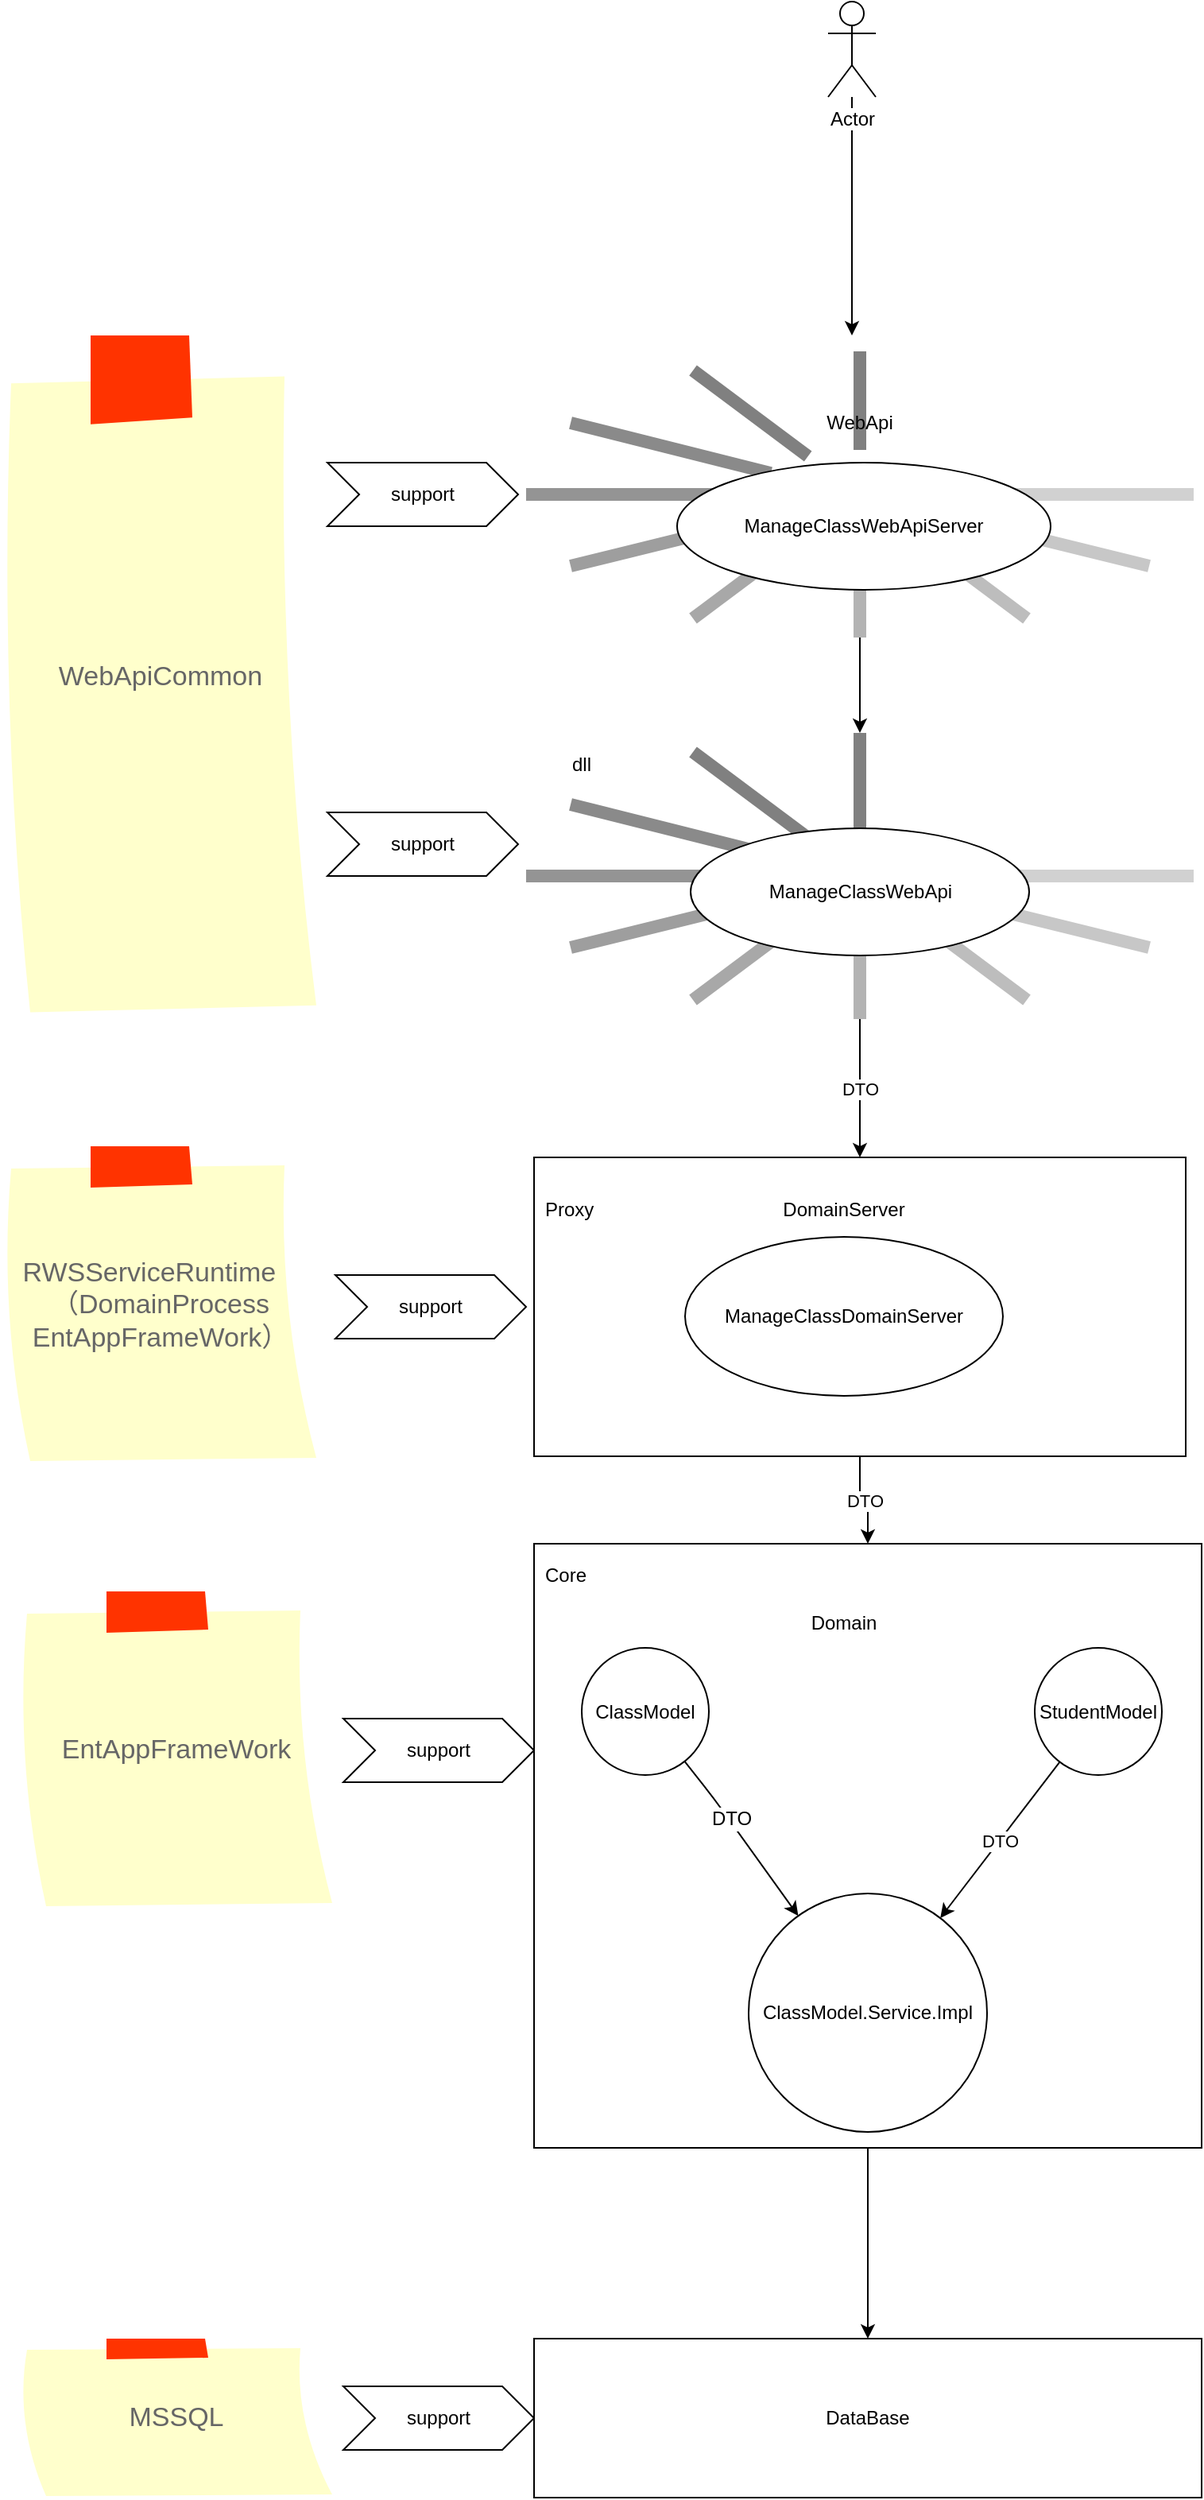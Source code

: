 <mxfile version="12.2.4" pages="1"><diagram id="IvSuu2Yqsai_SxCcSPie" name="Page-1"><mxGraphModel dx="1540" dy="2803" grid="1" gridSize="10" guides="1" tooltips="1" connect="1" arrows="1" fold="1" page="1" pageScale="1" pageWidth="827" pageHeight="1169" math="0" shadow="0"><root><mxCell id="0"/><mxCell id="1" parent="0"/><mxCell id="23" style="edgeStyle=orthogonalEdgeStyle;rounded=0;orthogonalLoop=1;jettySize=auto;html=1;" parent="1" source="14" target="16" edge="1"><mxGeometry relative="1" as="geometry"/></mxCell><mxCell id="14" value="" style="rounded=0;whiteSpace=wrap;html=1;" parent="1" vertex="1"><mxGeometry x="305" y="-650" width="420" height="380" as="geometry"/></mxCell><mxCell id="10" value="StudentModel" style="ellipse;whiteSpace=wrap;html=1;aspect=fixed;" parent="1" vertex="1"><mxGeometry x="620" y="-584.5" width="80" height="80" as="geometry"/></mxCell><mxCell id="6" value="ClassModel" style="ellipse;whiteSpace=wrap;html=1;aspect=fixed;" parent="1" vertex="1"><mxGeometry x="335" y="-584.5" width="80" height="80" as="geometry"/></mxCell><mxCell id="15" value="Domain&lt;br&gt;" style="text;html=1;strokeColor=none;fillColor=none;align=center;verticalAlign=middle;whiteSpace=wrap;rounded=0;" parent="1" vertex="1"><mxGeometry x="480" y="-610" width="40" height="20" as="geometry"/></mxCell><mxCell id="16" value="DataBase" style="rounded=0;whiteSpace=wrap;html=1;" parent="1" vertex="1"><mxGeometry x="305" y="-150" width="420" height="100" as="geometry"/></mxCell><mxCell id="19" value="ClassModel.Service.Impl&lt;br&gt;" style="ellipse;whiteSpace=wrap;html=1;aspect=fixed;" parent="1" vertex="1"><mxGeometry x="440" y="-430" width="150" height="150" as="geometry"/></mxCell><mxCell id="20" value="" style="endArrow=classic;html=1;" parent="1" source="6" target="19" edge="1"><mxGeometry width="50" height="50" relative="1" as="geometry"><mxPoint x="388" y="-460" as="sourcePoint"/><mxPoint x="438" y="-510" as="targetPoint"/><Array as="points"><mxPoint x="418" y="-490"/></Array></mxGeometry></mxCell><mxCell id="21" value="DTO" style="text;html=1;resizable=0;points=[];align=center;verticalAlign=middle;labelBackgroundColor=#ffffff;" parent="20" vertex="1" connectable="0"><mxGeometry x="-0.24" y="1" relative="1" as="geometry"><mxPoint as="offset"/></mxGeometry></mxCell><mxCell id="22" value="DTO" style="endArrow=classic;html=1;" parent="1" source="10" target="19" edge="1"><mxGeometry width="50" height="50" relative="1" as="geometry"><mxPoint x="510" y="-450" as="sourcePoint"/><mxPoint x="560" y="-500" as="targetPoint"/><Array as="points"/></mxGeometry></mxCell><mxCell id="44" value="DTO" style="edgeStyle=orthogonalEdgeStyle;rounded=0;orthogonalLoop=1;jettySize=auto;html=1;entryX=0.5;entryY=0;entryDx=0;entryDy=0;" parent="1" source="24" target="14" edge="1"><mxGeometry relative="1" as="geometry"/></mxCell><mxCell id="24" value="" style="rounded=0;whiteSpace=wrap;html=1;" parent="1" vertex="1"><mxGeometry x="305" y="-893" width="410" height="188" as="geometry"/></mxCell><mxCell id="25" value="DomainServer" style="text;html=1;strokeColor=none;fillColor=none;align=center;verticalAlign=middle;whiteSpace=wrap;rounded=0;" parent="1" vertex="1"><mxGeometry x="480" y="-870" width="40" height="20" as="geometry"/></mxCell><mxCell id="29" value="ManageClassDomainServer" style="ellipse;whiteSpace=wrap;html=1;" parent="1" vertex="1"><mxGeometry x="400" y="-843" width="200" height="100" as="geometry"/></mxCell><mxCell id="30" value="Proxy" style="text;html=1;resizable=0;points=[];autosize=1;align=left;verticalAlign=top;spacingTop=-4;" parent="1" vertex="1"><mxGeometry x="310" y="-870" width="50" height="20" as="geometry"/></mxCell><mxCell id="31" value="Core" style="text;html=1;resizable=0;points=[];autosize=1;align=left;verticalAlign=top;spacingTop=-4;" parent="1" vertex="1"><mxGeometry x="310" y="-640" width="40" height="20" as="geometry"/></mxCell><mxCell id="34" value="RWSServiceRuntime&amp;nbsp; &amp;nbsp; （DomainProcess&lt;br&gt;&amp;nbsp; &amp;nbsp;EntAppFrameWork）&amp;nbsp; &amp;nbsp;" style="strokeWidth=1;shadow=0;dashed=0;align=center;html=1;shape=mxgraph.mockup.text.stickyNote;fontColor=#666666;mainText=;fontSize=17;whiteSpace=wrap;" parent="1" vertex="1"><mxGeometry x="-30" y="-900" width="200" height="200" as="geometry"/></mxCell><mxCell id="36" value="EntAppFrameWork" style="strokeWidth=1;shadow=0;dashed=0;align=center;html=1;shape=mxgraph.mockup.text.stickyNote;fontColor=#666666;mainText=;fontSize=17;whiteSpace=wrap;" parent="1" vertex="1"><mxGeometry x="-20" y="-620" width="200" height="200" as="geometry"/></mxCell><mxCell id="46" value="DTO" style="edgeStyle=orthogonalEdgeStyle;rounded=0;orthogonalLoop=1;jettySize=auto;html=1;entryX=0.5;entryY=0;entryDx=0;entryDy=0;" parent="1" source="38" target="24" edge="1"><mxGeometry relative="1" as="geometry"/></mxCell><mxCell id="38" value="" style="verticalLabelPosition=bottom;shadow=0;dashed=0;align=center;html=1;verticalAlign=top;strokeWidth=1;shape=mxgraph.mockup.misc.loading_circle_2;pointerEvents=1" parent="1" vertex="1"><mxGeometry x="300" y="-1160" width="420" height="180" as="geometry"/></mxCell><mxCell id="40" value="ManageClassWebApi" style="ellipse;whiteSpace=wrap;html=1;" parent="1" vertex="1"><mxGeometry x="403.5" y="-1100" width="213" height="80" as="geometry"/></mxCell><mxCell id="47" value="support" style="shape=step;perimeter=stepPerimeter;whiteSpace=wrap;html=1;fixedSize=1;" parent="1" vertex="1"><mxGeometry x="185" y="-540" width="120" height="40" as="geometry"/></mxCell><mxCell id="48" value="support" style="shape=step;perimeter=stepPerimeter;whiteSpace=wrap;html=1;fixedSize=1;" parent="1" vertex="1"><mxGeometry x="180" y="-819" width="120" height="40" as="geometry"/></mxCell><mxCell id="52" style="edgeStyle=orthogonalEdgeStyle;rounded=0;orthogonalLoop=1;jettySize=auto;html=1;entryX=0.5;entryY=0;entryDx=0;entryDy=0;" parent="1" source="51" target="38" edge="1"><mxGeometry relative="1" as="geometry"/></mxCell><mxCell id="51" value="" style="verticalLabelPosition=bottom;shadow=0;dashed=0;align=center;html=1;verticalAlign=top;strokeWidth=1;shape=mxgraph.mockup.misc.loading_circle_2;pointerEvents=1" parent="1" vertex="1"><mxGeometry x="300" y="-1400" width="420" height="180" as="geometry"/></mxCell><mxCell id="39" value="WebApi" style="text;html=1;strokeColor=none;fillColor=none;align=center;verticalAlign=middle;whiteSpace=wrap;rounded=0;" parent="1" vertex="1"><mxGeometry x="490" y="-1370" width="40" height="30" as="geometry"/></mxCell><mxCell id="53" value="ManageClassWebApiServer" style="ellipse;whiteSpace=wrap;html=1;" parent="1" vertex="1"><mxGeometry x="395" y="-1330" width="235" height="80" as="geometry"/></mxCell><mxCell id="54" value="WebApiCommon" style="strokeWidth=1;shadow=0;dashed=0;align=center;html=1;shape=mxgraph.mockup.text.stickyNote;fontColor=#666666;mainText=;fontSize=17;whiteSpace=wrap;" parent="1" vertex="1"><mxGeometry x="-30" y="-1410" width="200" height="430" as="geometry"/></mxCell><mxCell id="55" value="support" style="shape=step;perimeter=stepPerimeter;whiteSpace=wrap;html=1;fixedSize=1;" parent="1" vertex="1"><mxGeometry x="175" y="-1330" width="120" height="40" as="geometry"/></mxCell><mxCell id="56" value="support" style="shape=step;perimeter=stepPerimeter;whiteSpace=wrap;html=1;fixedSize=1;" parent="1" vertex="1"><mxGeometry x="175" y="-1110" width="120" height="40" as="geometry"/></mxCell><mxCell id="58" style="edgeStyle=orthogonalEdgeStyle;rounded=0;orthogonalLoop=1;jettySize=auto;html=1;" parent="1" source="57" edge="1"><mxGeometry relative="1" as="geometry"><mxPoint x="505" y="-1410" as="targetPoint"/></mxGeometry></mxCell><mxCell id="57" value="Actor" style="shape=umlActor;verticalLabelPosition=bottom;labelBackgroundColor=#ffffff;verticalAlign=top;html=1;outlineConnect=0;" parent="1" vertex="1"><mxGeometry x="490" y="-1620" width="30" height="60" as="geometry"/></mxCell><mxCell id="59" value="dll" style="text;html=1;strokeColor=none;fillColor=none;align=center;verticalAlign=middle;whiteSpace=wrap;rounded=0;" parent="1" vertex="1"><mxGeometry x="315" y="-1150" width="40" height="20" as="geometry"/></mxCell><mxCell id="60" value="MSSQL" style="strokeWidth=1;shadow=0;dashed=0;align=center;html=1;shape=mxgraph.mockup.text.stickyNote;fontColor=#666666;mainText=;fontSize=17;whiteSpace=wrap;" parent="1" vertex="1"><mxGeometry x="-20" y="-150" width="200" height="100" as="geometry"/></mxCell><mxCell id="61" value="support" style="shape=step;perimeter=stepPerimeter;whiteSpace=wrap;html=1;fixedSize=1;" parent="1" vertex="1"><mxGeometry x="185" y="-120" width="120" height="40" as="geometry"/></mxCell></root></mxGraphModel></diagram></mxfile>